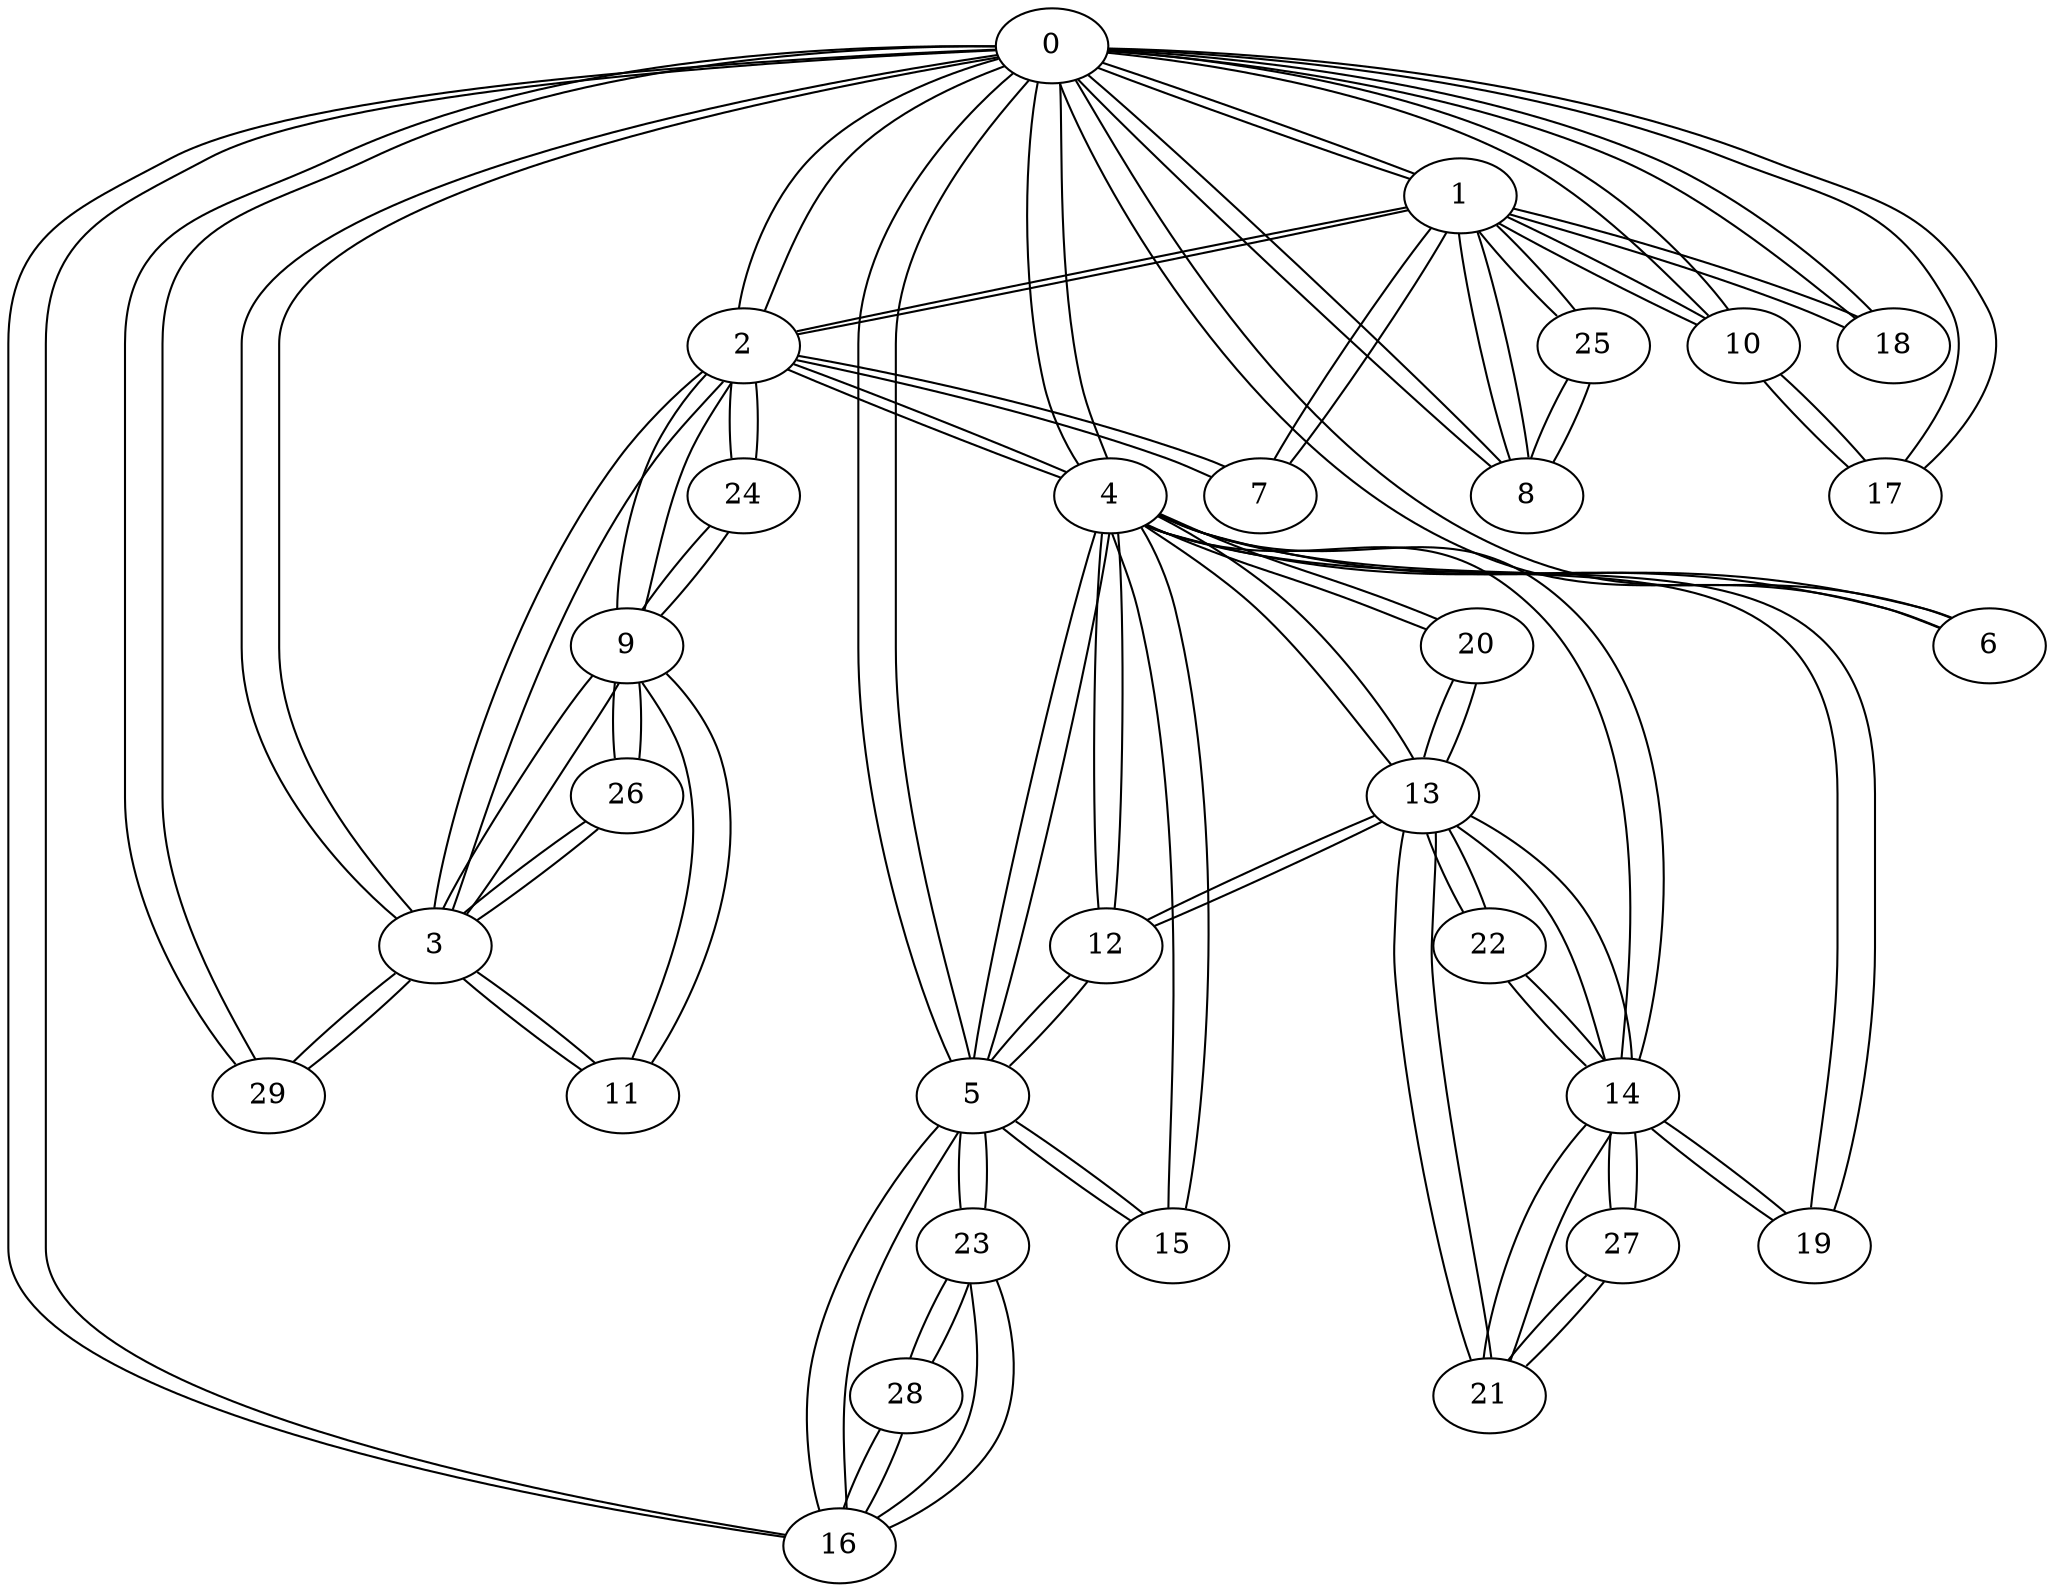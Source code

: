 graph {
0 -- 1
0 -- 2
0 -- 3
0 -- 4
0 -- 5
0 -- 6
0 -- 8
0 -- 10
0 -- 16
0 -- 17
0 -- 18
0 -- 29
1 -- 0
1 -- 2
1 -- 7
1 -- 8
1 -- 10
1 -- 18
1 -- 25
2 -- 1
2 -- 0
2 -- 3
2 -- 4
2 -- 7
2 -- 9
2 -- 24
3 -- 2
3 -- 0
3 -- 9
3 -- 11
3 -- 26
3 -- 29
4 -- 0
4 -- 2
4 -- 5
4 -- 6
4 -- 12
4 -- 13
4 -- 14
4 -- 15
4 -- 19
4 -- 20
5 -- 4
5 -- 0
5 -- 12
5 -- 15
5 -- 16
5 -- 23
6 -- 0
6 -- 4
7 -- 1
7 -- 2
8 -- 0
8 -- 1
8 -- 25
9 -- 3
9 -- 2
9 -- 11
9 -- 24
9 -- 26
10 -- 0
10 -- 1
10 -- 17
11 -- 9
11 -- 3
12 -- 5
12 -- 4
12 -- 13
13 -- 12
13 -- 4
13 -- 14
13 -- 20
13 -- 21
13 -- 22
14 -- 13
14 -- 4
14 -- 19
14 -- 21
14 -- 22
14 -- 27
15 -- 5
15 -- 4
16 -- 5
16 -- 0
16 -- 23
16 -- 28
17 -- 10
17 -- 0
18 -- 1
18 -- 0
19 -- 14
19 -- 4
20 -- 13
20 -- 4
21 -- 14
21 -- 13
21 -- 27
22 -- 13
22 -- 14
23 -- 16
23 -- 5
23 -- 28
24 -- 9
24 -- 2
25 -- 8
25 -- 1
26 -- 9
26 -- 3
27 -- 14
27 -- 21
28 -- 23
28 -- 16
29 -- 0
29 -- 3
}
